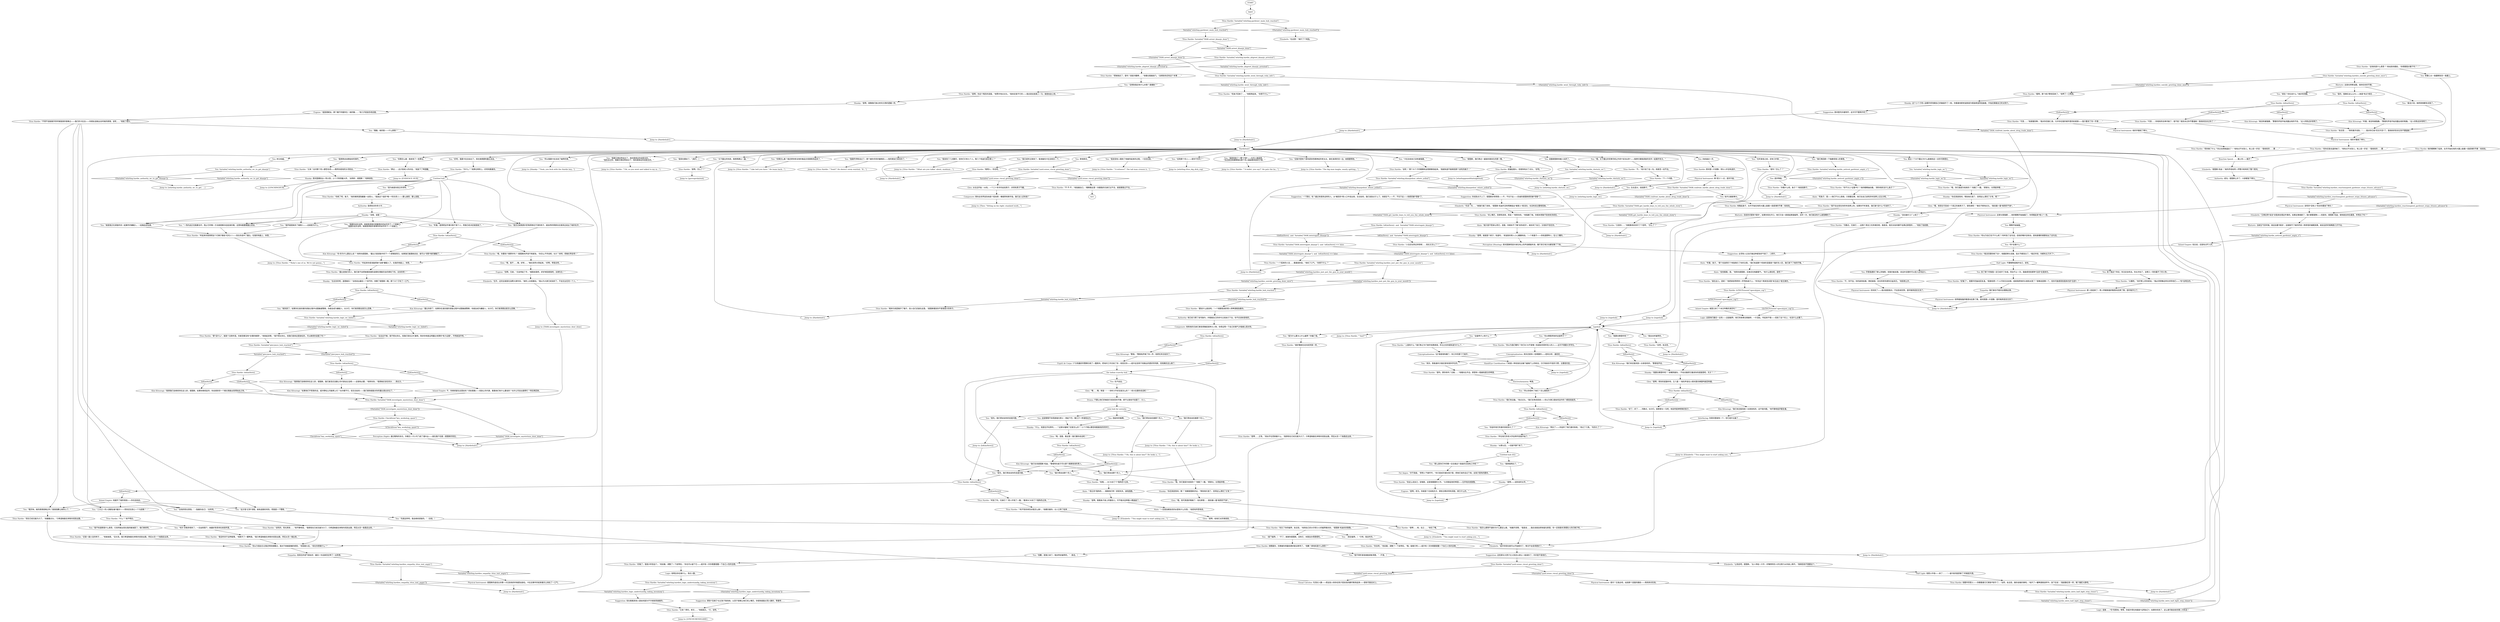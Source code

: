 # WHIRLING F1 / HARDIE
# Titus Hardie, leader of the militant union wing Hardie Boys. Mass dialogue + Gardener and Boys:
#
#1) Admit they lynched the man because of a rape.
#2) WHITE: Rhetoric to get them to tell you Klaasje was victim (Evrart makes easier -- leads to Klaasje, Klaasje betrays)
#3) React to Klaasje's betrayal
#4) WHITE: Suggestion to get them to counterbetray and reveal Assassination
#5) something to get them to reveal Instigator (Ruby)
# ==================================================
digraph G {
	  0 [label="START"];
	  1 [label="input"];
	  2 [label="Suggestion: 那些*兄弟们*太过急于取悦他，以至于很难让他们闭上嘴巴。你很快就能点清人数的，等着吧……"];
	  3 [label="You: “我跟你说实话吧，她就是调查杀害雇佣兵的凶手的下一个突破口。”\n“我跟你说实话吧，她就是调查杀害莱利的凶手的下一个突破口。”"];
	  4 [label="Composure: 他和他的兄弟们表现得像是某种大人物，你得证明一下自己的勇气才能被认真对待。"];
	  5 [label="You: “我见过她吸鸦片酊吸得神志不清的样子，超自然的预感也在我耳边说出了她的名字。”"];
	  6 [label="You: “我怀疑是她杀了被害人——这就是为什么。”"];
	  7 [label="You: *你*在做什么？"];
	  8 [label="You: “我们得谈谈那个吊人。”"];
	  9 [label="Titus Hardie: “我怎么都想不通你为什么要这么做。”他展开双臂。“我是说……我应该就会把他留在那里。你一定很喜欢清理别人的烂摊子吧。”"];
	  10 [label="Glen: “是啊，给他们点厉害尝尝。”"];
	  11 [label="Jump to: [Hardiehub1]"];
	  12 [label="You: “是的，我确实这么认为——她是*有点*疯狂……”"];
	  13 [label="Titus Hardie: “执法官……”他咬着牙说到。“……我对你已经*忍无可忍*了。我他妈的告诉过你不要逼她！”"];
	  14 [label="Physical Instrument: 该死的*没有人*告诉你要放下拳头！"];
	  15 [label="Titus Hardie: “你以为我们瞎吗？你们RCM不是唯一知道如何窃听别人的人——这可不需要大学学位。”"];
	  16 [label="Conceptualization: 其实还是有一些需要的——密码分析、通信官……"];
	  17 [label="Titus Hardie: “别这么说自己，安格斯。这是很重要的工作。”头领拿起他的啤酒——无声地向他致敬。"];
	  18 [label="Titus Hardie: “别以为我会忘记我还特别提醒过，我对于她被逮捕的感受。”他摇着头说。“现在你想做什么？”"];
	  19 [label="Titus Hardie: 他眼中的怒火——你眼看着它们燃烧*殆尽*了。“当然，执法官，做你该做的事吧。”他开了一罐啤酒倒进杯中，放下后说：“我就像往常一样，喝个酩酊大醉吧。”"];
	  20 [label="Half Light: 他怒火中烧——来了……！一副*妈的我受够了*的极度冷漠。"];
	  21 [label="Jump to: [Hardiehub1]"];
	  22 [label="mini hub for serenity"];
	  23 [label="Titus Hardie: “罪证……这才是成人的对话。”他放下了啤酒罐。"];
	  24 [label="Inland Empire: 不，你继续留在这里如何？四处看看——找到公司代表，看看他们有什么要说的？也许公司会出面帮忙？然后再回来。"];
	  25 [label="Shanky: “没错，滚蛋！”"];
	  26 [label="Authority: 他已经习惯了发号施令，并看着自己的命令立刻执行下去。你不应该纵容他的。"];
	  27 [label="Titus Hardie: “这远远不够。我不想太失礼，但我们现在正忙着呢。除非你有能证明露比有罪的*有力证据*，不然就滚开吧。”"];
	  28 [label="Titus Hardie: IsKimHere()"];
	  29 [label="IsKimHere()", shape=diamond];
	  30 [label="!(IsKimHere())", shape=diamond];
	  31 [label="Elizabeth: “先说一句……”她强行插了进来。“提图斯·哈迪并没有明确指出*被害人*是淫妇，也没有说过要相信她。”"];
	  32 [label="Alain: “她只是不愿承认而已，混蛋，你根本不了解*创伤经历*。她封闭了自己，又他妈不信任你。”"];
	  33 [label="You: “在听录音之前，还有几件事……”"];
	  34 [label="Titus Hardie: “上面有什么？我们称之为门炮手经典串烧。听过之后你就知道为什么了。”"];
	  35 [label="Elizabeth: “住手，这完全就是在浪费大家时间。”她听上去很激动。“我以为大家已经说好了，不会交出任何一个人。”"];
	  36 [label="Titus Hardie: Variable[\"whirling.hardie_logic_wc_failed\"]"];
	  37 [label="Variable[\"whirling.hardie_logic_wc_failed\"]", shape=diamond];
	  38 [label="!(Variable[\"whirling.hardie_logic_wc_failed\"])", shape=diamond];
	  39 [label="You: 把重心从一条腿移到另一条腿上。"];
	  40 [label="You: 眼睛开始抽搐。"];
	  41 [label="Titus Hardie: IsKimHere()  and  Variable[\"TASK.interrogate_klaasje\"]"];
	  42 [label="IsKimHere()  and  Variable[\"TASK.interrogate_klaasje\"]", shape=diamond];
	  43 [label="!(IsKimHere()  and  Variable[\"TASK.interrogate_klaasje\"])", shape=diamond];
	  44 [label="Jump to: [Hardiehub1]"];
	  45 [label="You: “我已经听过录音了，我准备找卡拉洁核实一下。”"];
	  46 [label="You: “你监听他们的通讯系统多久了？”"];
	  47 [label="You: “慢着，她的脸——什么表情？”"];
	  48 [label="You: “这才是*正常*流程，她有逃跑的风险，而我是一个警察。”"];
	  49 [label="Titus Hardie: Variable[\"whirling.hardies_empathy_titus_isnt_angry\"]"];
	  50 [label="Variable[\"whirling.hardies_empathy_titus_isnt_angry\"]", shape=diamond];
	  51 [label="!(Variable[\"whirling.hardies_empathy_titus_isnt_angry\"])", shape=diamond];
	  52 [label="Jump to: [Hardiehub1]"];
	  53 [label="You: “你猜怎么着：我发现了一些罪证。”"];
	  54 [label="Jump to: [whirling.titus_big_dick_cop]"];
	  55 [label="Jump to: [Titus Hardie: \"\"Oh, so you went and talked to my m...\"]"];
	  56 [label="You: 树立权威。"];
	  57 [label="You: Variable[\"whirling.hardie_authority_wc_to_get_klaasje\"]"];
	  58 [label="Variable[\"whirling.hardie_authority_wc_to_get_klaasje\"]", shape=diamond];
	  59 [label="!(Variable[\"whirling.hardie_authority_wc_to_get_klaasje\"])", shape=diamond];
	  60 [label="Titus Hardie: “不-不-不，”他指着自己，“眼睛看这里！你跟我的兄弟们过不去，就是跟我过不去。”"];
	  61 [label="Jump to: [Theo: \"Sitting on his right: standard work...\"]"];
	  62 [label="You: “首先，我们得谈谈你的态度问题。”"];
	  63 [label="Glen: “嘿，混蛋，看这里！我们跟你说话呢！”"];
	  64 [label="Titus Hardie: “为什么？”他靠在椅背上，好奇地看着你。"];
	  65 [label="Glen: “嘿，我不……哦，好吧……”格伦突然大笑起来。“好啊，带我去吧。”"];
	  66 [label="You: “一场内战正在酝酿当中，阻止它的唯一方法就是解决这起谋杀案。这意味着要跟露比谈谈。”"];
	  67 [label="Shanky: “是啊，她就是个疯子，知道吗，”老鼠脸的男人小心翼翼地说。“一个疯婆子——你知道那种人，乱七八糟的。”"];
	  68 [label="Rhetoric: 当她生气的时候，她会加重*尾音*。这就赋予了她的声音一种奇怪的催眠效果。她说话的时候嘴唇几乎不动。"];
	  69 [label="Titus Hardie: “好了，好了……冷静点，伙计们。放那家伙一马吧，他显然是神特殊的孩子。”"];
	  70 [label="Untitled hub"];
	  71 [label="Suggestion: 这些家伙大男子主义到足以承认一级谋杀了，问问是不是他们。"];
	  72 [label="Physical Instrument: 他带着勉强的敬意向后靠了靠。房间周围一片寂静，是时候用语言交流了。"];
	  73 [label="Logic: 或者……*先*别惹他。等等，你或许得在他面前*证明自己*。如果你失败了，这么做可能会给你第二次机会！"];
	  74 [label="Suggestion: 房间里充斥着笑声，这次可不要再作死了。"];
	  75 [label="Jump to: [tapehub]"];
	  76 [label="Titus Hardie: “该死的，阳光男孩……”他平静地说。“我想现在已经无能为力了。只希望她能在体制内找到出路，然后从另一条路走出来。”"];
	  77 [label="Titus Hardie: 他瞪着你，仿佛被你用最经典的脏话辱骂了。“抱歉？那他妈是什么意思？”"];
	  78 [label="Jump to: [gaveuprubyhub]"];
	  79 [label="You: “因为她是你真正的领导。”"];
	  80 [label="Perception (Sight): 通过眼角的余光，你看见一只小鸟飞进了灌木丛——就在窗户后面；提图斯的背后。"];
	  81 [label="Titus Hardie: IsKimHere()"];
	  82 [label="IsKimHere()", shape=diamond];
	  83 [label="!(IsKimHere())", shape=diamond];
	  84 [label="Kim Kitsuragi: “我想我们会继续待在这儿的，提图斯。如果你继续追寻，你会很惊讶一个推论竟能出现得如此之快。”"];
	  85 [label="Titus Hardie: IsTHCPresent(\"apocalypse_cop\")"];
	  86 [label="IsTHCPresent(\"apocalypse_cop\")", shape=diamond];
	  87 [label="!(IsTHCPresent(\"apocalypse_cop\"))", shape=diamond];
	  88 [label="Physical Instrument: 再*深入*一点，逐步升级。"];
	  89 [label="Titus Hardie: 他的眼睛眯了起来，右手开始在他的大腿上敲着一段紧凑的节奏：哒哒哒。"];
	  90 [label="Shanky: “你还真是悠闲，等到他烂透了，变得这么漂亮了才来，嗯？”"];
	  91 [label="Titus Hardie: Variable[\"TASK.interrogate_klaasje\"]  and  IsKimHere() == false"];
	  92 [label="Variable[\"TASK.interrogate_klaasje\"]  and  IsKimHere() == false", shape=diamond];
	  93 [label="!(Variable[\"TASK.interrogate_klaasje\"]  and  IsKimHere() == false)", shape=diamond];
	  94 [label="Jump to: [Hardiehub1]"];
	  95 [label="You: 到了我这个年纪，你注定会死去。你太冲动了，会卷入一场你赢不了的斗争。"];
	  96 [label="Physical Instrument: 那一刻结束了，男人带着勉强的敬意向后靠了靠。是时候开口了。"];
	  97 [label="Half Light: 不要解释或维护自己，进攻。"];
	  98 [label="Titus Hardie: IsKimHere()"];
	  99 [label="IsKimHere()", shape=diamond];
	  100 [label="!(IsKimHere())", shape=diamond];
	  101 [label="Logic: 这是他们最后一出戏——这盘磁带。他们的故事支离破碎，一片混乱。听起来不错——但到了这个份上，也没什么必要了。"];
	  102 [label="Kim Kitsuragi: “明白了——你监听了他们通讯系统。”他记了几笔。“有多久了？”"];
	  103 [label="Untitled hub (02)"];
	  104 [label="Jump to: [LYNCHUBENDGAME]"];
	  105 [label="Eugene: “或是德妮丝，那个餐厅的服务生！她的胸……”他几乎是哀伤地说着。"];
	  106 [label="You: （留下磁带。）“不了，谢谢你提图斯。没有它，本案会办得更顺利。”"];
	  107 [label="You: “所以我跟卡拉洁说了磁带的事。”"];
	  108 [label="Titus Hardie: 他皱起眉头，但很快地点了点头。“好吧。”"];
	  109 [label="Titus Hardie: CheckItem(\"key_workshop_spare\")"];
	  110 [label="CheckItem(\"key_workshop_spare\")", shape=diamond];
	  111 [label="!(CheckItem(\"key_workshop_spare\"))", shape=diamond];
	  112 [label="You: “听着，我得把这件事归咎于某个人，而我已经决定就是她了。”"];
	  113 [label="Titus Hardie: “你看什么呢，条子？”他扭扭脖子。"];
	  114 [label="Jump to: [Hardiehub1]"];
	  115 [label="Titus Hardie: IsKimHere()"];
	  116 [label="IsKimHere()", shape=diamond];
	  117 [label="!(IsKimHere())", shape=diamond];
	  118 [label="Titus Hardie: Variable[\"whirling.hardie_went_through_ruby_info\"]"];
	  119 [label="Variable[\"whirling.hardie_went_through_ruby_info\"]", shape=diamond];
	  120 [label="!(Variable[\"whirling.hardie_went_through_ruby_info\"])", shape=diamond];
	  121 [label="Jump to: [Hardiehub1]"];
	  122 [label="Visual Calculus: 先清点人数——把这些人和你在院子里发现的脚印联系起来——很有可能会对上。"];
	  123 [label="Titus Hardie: “但你还是去逼供她了。”他有点不对劲儿，他上前一步说：“我他妈的……要……”"];
	  124 [label="Elizabeth: “提图斯·哈迪！”她的声音如同一声警示枪响彻了整个房间。"];
	  125 [label="Titus Hardie: Variable[\"whirling.hardies_reactionspeed_gardener_stops_tituses_advance\"]"];
	  126 [label="Variable[\"whirling.hardies_reactionspeed_gardener_stops_tituses_advance\"]", shape=diamond];
	  127 [label="!(Variable[\"whirling.hardies_reactionspeed_gardener_stops_tituses_advance\"])", shape=diamond];
	  128 [label="You: “哦天呐，她的表情很难过吗？我很抱歉让她伤心了。”"];
	  129 [label="You: （拿走磁带。）“行吧，我会听的。”"];
	  130 [label="You: “抱歉，是我口误了。我会带走磁带的。”（拿走。）"];
	  131 [label="You: “我想再谈谈那起绞死事件。”"];
	  132 [label="You: “我跟艾弗拉特谈过了，他向我保证你会配合的。”\n“我告诉过你，我跟艾弗拉特谈过了，他向我保证你会配合的。”"];
	  133 [label="Titus Hardie: Variable[\"whirling.hardies_logic_understandig_taking_inventory\"]"];
	  134 [label="Variable[\"whirling.hardies_logic_understandig_taking_inventory\"]", shape=diamond];
	  135 [label="!(Variable[\"whirling.hardies_logic_understandig_taking_inventory\"])", shape=diamond];
	  136 [label="Jump to: [whathappenedthatnighthub]"];
	  137 [label="Empathy: 我们谁也不能完全摆脱此事。"];
	  138 [label="You: 抱起你的胳膊。"];
	  139 [label="Titus Hardie: Variable[\"whirling.gardener_main_hub_reached\"]"];
	  140 [label="Variable[\"whirling.gardener_main_hub_reached\"]", shape=diamond];
	  141 [label="!(Variable[\"whirling.gardener_main_hub_reached\"])", shape=diamond];
	  142 [label="Shanky: “你还真是悠闲，嗯？”他朝提图斯求证。“等到他烂透了，变得这么漂亮了才来？”"];
	  143 [label="Elizabeth: “或许你现在就可以开始提问了，情况不会变得更好了。”"];
	  144 [label="Titus Hardie: “大概吧，”他手臂上的伤疤说。“我必须得像这样去领导他们——*你*会明白的。”"];
	  145 [label="Titus Hardie: *好极了*，他眼中的抽动回复道。*我曾经把一个人打到无法动弹，或者我把他的头按到水里了？很难说是哪一个，但你可能感受到我体内的*丑恶*。*"];
	  146 [label="Titus Hardie: “什么？”他不明白。"];
	  147 [label="Titus Hardie: “现在已经无能为力了。”他缓缓点头。“只希望她能在体制内找到出路。”"];
	  148 [label="You: “去他的阳光男孩。”（指着你自己）“去死吧。”"];
	  149 [label="You: “我不用听录音就能调查清楚。”（不拿。）"];
	  150 [label="Titus Hardie: “你疯了吧，条子。”他的微笑里隐藏着一丝怒火。“我是这个组织*唯一*的负责人——要么接受，要么滚蛋。”"];
	  151 [label="Titus Hardie: “不。”他只说了这一句。他甚至一动不动。"];
	  152 [label="Titus Hardie: “下一个问题。”"];
	  153 [label="You: “我现在要走了。”[离开。]"];
	  154 [label="You: “好吧，我跟卡拉洁谈过了。现在我需要和露比谈谈。”"];
	  155 [label="Titus Hardie: “听起来你是准备把她*当做*嫌疑人了。在我的地盘上，休想。”"];
	  156 [label="Rhetoric: 目前的问题有*很多*。如果你现在开口，他们只会一直提起那盘磁带。去听一次，他们就没有什么能隐瞒的了。"];
	  157 [label="Titus Hardie: “死条子回来了……”他假笑起来。“你想干什么？”"];
	  158 [label="Esprit de Corps: 57分局最好的警察扫视了一圈房间，把询问工作交给了你：他信任你——或许这违背于他做出的更好的判断，但他确实这么做了。"];
	  159 [label="Titus Hardie: “你去吧，”他说着，调整了一下皮带扣。“哦，留着它吧——或许有一天你需要提醒一下自己人性的丑陋。”"];
	  160 [label="Titus Hardie: “好极了，很高兴听到这个，”他说着，调整了一下皮带扣。“你也可以留下它——或许有一天你需要提醒一下自己人性的丑陋。”"];
	  161 [label="Hardiehub1"];
	  162 [label="You: 这段喋喋不休简直毫无意义：扬起下巴，像王子一样凝视远方。"];
	  163 [label="You: “这盘带子上有什么？”"];
	  164 [label="You: “我要去哪里听呢？”"];
	  165 [label="Suggestion: 你说到点子上了。提图斯非常愤怒——不，不仅于此——忠诚的提图斯感觉被*背叛*了。"];
	  166 [label="Jump to: [tapehub]"];
	  167 [label="Jump to: [Titus Hardie: \"\"Ruby's one of us. We're not gonna...\"]"];
	  168 [label="Jump to: [tapehub]"];
	  169 [label="Titus Hardie: “是啊……咳，总之……”他住了嘴。"];
	  170 [label="Titus Hardie: “又是你……”他粗鲁地向你打了个招呼。“怎么了？”"];
	  171 [label="Titus Hardie: “是啊，你这个残忍的混蛋。”他赞许地点点头。“我肯定是不行的——我总是会放美人一马，就是如此心软。”"];
	  172 [label="Titus Hardie: “而你做了什么？你过去把她逼走了！”他有点不对劲儿，他上前一步说：“我他妈的……要……”"];
	  173 [label="You: “哈尔·米格多顿来了。一旦血雨落下，她最好乖乖待在收容所里。”"];
	  174 [label="Jump to: [Hardiehub1]"];
	  175 [label="Composure: 想向全世界宣告他是个肌肉男：嚼烟草和掰手指。我们这儿还有谁？"];
	  176 [label="Kim Kitsuragi: “我想我们会继续待在这儿的，提图斯。我们甚至还没跟公司代表谈过话呢——这很有必要，”他转向你。“我想她应该在码头……西北方。”"];
	  177 [label="Titus Hardie: IsKimHere()"];
	  178 [label="IsKimHere()", shape=diamond];
	  179 [label="!(IsKimHere())", shape=diamond];
	  180 [label="Jump to: [TASK.investigate_mysterious_door_done]"];
	  181 [label="Titus Hardie: “就在这儿，混球！”他把录音带砰的一声甩到桌子上。“听完这个再来告诉我*末日战士*是无辜的。”"];
	  182 [label="Titus Hardie: IsKimHere()"];
	  183 [label="IsKimHere()", shape=diamond];
	  184 [label="!(IsKimHere())", shape=diamond];
	  185 [label="Titus Hardie: IsKimHere()"];
	  186 [label="IsKimHere()", shape=diamond];
	  187 [label="!(IsKimHere())", shape=diamond];
	  188 [label="Eugene: “别啊，兄弟，”尤金举起了手，“栽赃给我吧，好好地陷害我吧，法律先生！”"];
	  189 [label="You: “关于露比的失踪，我想再确认一遍。”"];
	  190 [label="Elizabeth: “在这里！”她打了个响指。"];
	  191 [label="Titus Hardie: “看啊，那个疯子警官回来了。”他呷了一口啤酒。"];
	  192 [label="Jump to: [Hardiehub1]"];
	  193 [label="You: 尽管我遭受了那么多侮辱，但我仍能走路、说话并且随时可以投入这场战斗。"];
	  194 [label="Conceptualization: *这*倒是很有趣了。你口中的那个门炮手。"];
	  195 [label="You: “我想我明白了。”"];
	  196 [label="Jump to: [Titus Hardie: \"\"A bullet, you say?\" He pats the ba...\"]"];
	  197 [label="You: “你猜怎么着？我还把你和当地的毒品交易案联系起来了。”"];
	  198 [label="You: “我跟乔伊斯谈过了。那个被你吊死的雇佣兵——他的朋友们来找你了。”"];
	  199 [label="Jump to: [Titus Hardie: \"\"Yeah?\" He doesn't seem worried. \"B...\"]"];
	  200 [label="Titus Hardie: Variable[\"pier.joyce_hub_reached\"]"];
	  201 [label="Variable[\"pier.joyce_hub_reached\"]", shape=diamond];
	  202 [label="!(Variable[\"pier.joyce_hub_reached\"])", shape=diamond];
	  203 [label="Inland Empire: 城里又来了个末日传教的演员吗？"];
	  204 [label="Titus Hardie: “看来马戏团离开了镇子，但小丑们还留在这里。”提图斯看到你不是很高兴的样子。"];
	  205 [label="Titus Hardie: IsKimHere()"];
	  206 [label="IsKimHere()", shape=diamond];
	  207 [label="!(IsKimHere())", shape=diamond];
	  208 [label="You: “卡拉洁说自己没有被强暴。”"];
	  209 [label="Glen: “是啊，用你的屁股听吧，王八蛋！”他的声音在小房间里仿佛雷鸣般回响着。"];
	  210 [label="Titus Hardie: *我没空跟你耗下去*，他握紧拳头说着，指关节都变白了。*我还年轻，你都有五万岁了*。"];
	  211 [label="Titus Hardie: “哦，你们是因为他来的？”他看了一圈。“那家伙，长得挺帅哦……”"];
	  212 [label="Glen: “哦，他现在可变成一个真正的美男子了，很性感呢！”格伦不断地点头。“散发着一股*美男的气味*。”"];
	  213 [label="Jump to: [Elizabeth: \"\"You might want to start asking you...\"]"];
	  214 [label="Jump to: [Hardiehub1]"];
	  215 [label="You: 到了那个时候我一定已经开了杀戒，而且不止一次。我能感觉到那种*丑恶*在我体内。"];
	  216 [label="Authority: 成功。提图斯让步了，大家都放下拳头。"];
	  217 [label="Electrochemistry: 啤酒。"];
	  218 [label="You: “我不知道那是什么意思，它突然就出现在我的脑海里了。我们继续吧。”"];
	  219 [label="Titus Hardie: “别忘了你的磁带，执法官。”他用自己的大手把小小的磁带推向你。“提图斯·哈迪向你致敬。”"];
	  220 [label="Jump to: [Titus Hardie: \"\"Oh, this is about him?\" He looks a...\"]"];
	  221 [label="Jump to: [Titus Hardie: \"\"Oh, this is about him?\" He looks a...\"]"];
	  222 [label="Jump to: [EVIDENCE HUB]"];
	  223 [label="You: “我发现了八对脚印，但你们只有七个人。第八个哈迪兄弟在哪儿？”"];
	  224 [label="Reaction Speed: ……撞上你——躲开！"];
	  225 [label="Titus Hardie: “*轮不到你来告诉我怎么做*。”他模仿着你，众人又笑了起来……"];
	  226 [label="You: 先不说话。"];
	  227 [label="Titus Hardie: IsKimHere()"];
	  228 [label="IsKimHere()", shape=diamond];
	  229 [label="!(IsKimHere())", shape=diamond];
	  230 [label="Jump to: [Hardiehub1]"];
	  231 [label="Inland Empire: 坦白说，还是有点吓人的。"];
	  232 [label="Kim Kitsuragi: “我们肯定能找到一台录音机的，这不是问题。”他平静地低声重复着。"];
	  233 [label="Kim Kitsuragi: “你-你为什么要这么说？”他转向提图斯。“露比只是调查中的下一个逻辑链而已。如果我们能跟她谈谈，就可以*消除*她的嫌疑了。”"];
	  234 [label="Titus Hardie: “是啊，怎么了？”"];
	  235 [label="Titus Hardie: Variable[\"TASK.arrest_klaasje_done\"]"];
	  236 [label="Variable[\"TASK.arrest_klaasje_done\"]", shape=diamond];
	  237 [label="!(Variable[\"TASK.arrest_klaasje_done\"])", shape=diamond];
	  238 [label="Jump to: [Hardiehub1]"];
	  239 [label="Shanky: 这个小个子男人装模作样地朝自己的脑袋开了一枪。你看着他那老鼠脸因为假装绝望而扭曲着，手指还摸着自己的太阳穴。"];
	  240 [label="You: “所以你窃听了他们？怎么做到的？”"];
	  241 [label="You: “那么是你们中的哪一位在做这个高级的无线电工作呢？”"];
	  242 [label="Eugene: “是啊，老兄。你就是个无线电天才。那些注释非常有深度，索引什么的。”"];
	  243 [label="Jump to: [whirling.hardie_authority_wc_to_get_ ...]"];
	  244 [label="Kim Kitsuragi: “我们在找提图斯·哈迪。”警督转向桌子尽头那个肩膀宽阔的男人。"];
	  245 [label="Kim Kitsuragi: “警探。”警督高声喊了你一声，他把任务交给你了。"];
	  246 [label="Titus Hardie: 房间里一片寂静，领头人并没有退步。"];
	  247 [label="You: “她失踪了。如果你在谋杀案的调查过程中试图躲避警察，你就会成为嫌疑人。伙计们，你们很清楚这是怎么回事。”"];
	  248 [label="Titus Hardie: “该死！”那个大个子的眼睛和血管都暴涨起来。“我就知道不能相信那个该死的婊子！”"];
	  249 [label="Titus Hardie: “闭上嘴巴，别掺和进来，莉兹！”他转向你。“他强暴了她。你根本想象不到他有多疯狂。”"];
	  250 [label="Kim Kitsuragi: “听着，她没有被强暴。”警督的声音开始流露出他的焦躁。“证人的陈述非常明了。”"];
	  251 [label="tapehub"];
	  252 [label="Shanky: “我要去哪里听呢？”他嘲笑着你。“不如试着把它塞进你的屁股里呢，天才？！”"];
	  253 [label="You: 左右歪头，扭扭脖子。"];
	  254 [label="Titus Hardie: *你以为自己在干什么呢？*你听到了这句话，但他的嘴并没有动，是他紧绷的肩膀说出了这句话。"];
	  255 [label="Glen: “哦，他可真是好看极了，挂在那里……散发着一股*美男的气味*。”"];
	  256 [label="Alain: “一定是加姆洛克的水里有什么东西，”他若有所思地说。"];
	  257 [label="Titus Hardie: Variable[\"yard.sense_viscal_greeting_done\"]"];
	  258 [label="Variable[\"yard.sense_viscal_greeting_done\"]", shape=diamond];
	  259 [label="!(Variable[\"yard.sense_viscal_greeting_done\"])", shape=diamond];
	  260 [label="You: “我为什么要关心什么磁带？你骗了我。”"];
	  261 [label="Empathy: 他现在的语气很友好，最后一句话甚至还带了一丝笑意。"];
	  262 [label="Shanky: 房间里爆发出一阵大笑，小个子笑得最大声。“说得好，提图斯！”他奉承到。"];
	  263 [label="Authority: 我得告诉你多少次……"];
	  264 [label="Suggestion: 必须有人过去打破这种紧张的气氛了，二把手。"];
	  265 [label="Shanky: “什么，他是在开玩笑吗……？这家伙嗑嗨了还是怎么的？”小个子难以置信地看着他的同伴们。"];
	  266 [label="Glen: “嘿……嘿，笨蛋！！！你听力不好还是怎么的？！老大在跟你说话呢！”"];
	  267 [label="Titus Hardie: “那*没什么*，就是个法律术语。你甚至都没有*合理的推理*。”他抱起双臂。“我不想太失礼，但我们是来这里放松的。可以麻烦你滚蛋了吗？”"];
	  268 [label="You: “她是我正在调查的另一起案件的嫌疑人，一起毒品走私案。”"];
	  269 [label="Jump to: [tapehub]"];
	  270 [label="Jump to: [Elizabeth: \"\"You might want to start asking you...\"]"];
	  271 [label="Titus Hardie: Variable[\"whirling.hardies_just_put_the_gun_in_your_mouth\"]"];
	  272 [label="Variable[\"whirling.hardies_just_put_the_gun_in_your_mouth\"]", shape=diamond];
	  273 [label="!(Variable[\"whirling.hardies_just_put_the_gun_in_your_mouth\"])", shape=diamond];
	  274 [label="Kim Kitsuragi: “她没有被强暴。”警督的声音开始流露出他的不安。“证人的陈述非常明了。”"];
	  275 [label="Physical Instrument: 他的手握成了拳头。"];
	  276 [label="Titus Hardie: “可恶……你他妈的去审问她了，是不是？我告诉过你不要逼她！我他妈告诉过你了！”"];
	  277 [label="Titus Hardie: “可恶……”他紧握双拳。“我对你百般仁慈，允许你在我的城市里四处窥探——我只要求了你一件事……”"];
	  278 [label="Physical Instrument: 他的手握成了拳头。"];
	  279 [label="Titus Hardie: IsKimHere()"];
	  280 [label="IsKimHere()", shape=diamond];
	  281 [label="!(IsKimHere())", shape=diamond];
	  282 [label="Shanky: “是啊，就像我们放过老克兰西的遗孀一样。”"];
	  283 [label="Titus Hardie: “我没时间干这种破事。”他新开了一罐啤酒。“我只希望她能在体制内找到出路，然后从另一端出来。”"];
	  284 [label="Elizabeth: “让他走吧，提图斯。”女人举起一只手，好像想将巨人的注意力从你身上移开。“我相信他不需要这个。”"];
	  285 [label="You: “首先，我们得谈谈你的态度问题。”"];
	  286 [label="Jump to: [whirling.hardie_rhetoric_wc]"];
	  287 [label="Suggestion: 现在看看其他人是如何因为不守规矩而搞砸的。"];
	  288 [label="Interfacing: 你房间里就有一个，但它或许太破了……"];
	  289 [label="Titus Hardie: Variable[\"whirling.hardie_hub_reached\"]"];
	  290 [label="Variable[\"whirling.hardie_hub_reached\"]", shape=diamond];
	  291 [label="!(Variable[\"whirling.hardie_hub_reached\"])", shape=diamond];
	  292 [label="You: 审视房间。"];
	  293 [label="You: 向前逼近一步。"];
	  294 [label="Titus Hardie: IsKimHere()"];
	  295 [label="IsKimHere()", shape=diamond];
	  296 [label="!(IsKimHere())", shape=diamond];
	  297 [label="Physical Instrument: 这家伙很强硬……他的眼睛开始抽搐了。你得看起来*唬人*一些。"];
	  298 [label="You: “我会去听磁带的。”"];
	  299 [label="Titus Hardie: “要说什么就说吧。”一个肩膀宽阔的男人用啤酒瓶指着你。"];
	  300 [label="Titus Hardie: “冷静点，兄弟们……这两个清洁工任务艰巨呢。我是说，我无论如何都不会靠近那里的……”他拍了拍前额。"];
	  301 [label="Physical Instrument: 提问？见鬼去吧。站到那个混蛋的跟前——用肉体对抗他。"];
	  302 [label="Titus Hardie: “是吗，那你有吗？白痴……”他看向左手边，那里有一瓶被他遗忘的啤酒。"];
	  303 [label="Titus Hardie: “我们有设备。”他点点头。“我们在物流系统——你以为港口是如何运作的？都是高级货。”"];
	  304 [label="Fat Angus: “并不高级，”胖男人气喘吁吁。“你只是成天缩在笼子里，把他们说的话记下来。这笼子里热的要命。”"];
	  305 [label="Physical Instrument: 提图斯的姿态比你第一次见到他的时候更加放松。卡拉洁事件的结束着实让他松了一口气。"];
	  306 [label="You: “我们得谈谈后面那个吊人。”"];
	  307 [label="Jump to: [LYNCHINGHUB]"];
	  308 [label="You: “我发现有人看到了他被吊起来的过程，一位目击者。”"];
	  309 [label="Jump to: [Titus Hardie: \"\"A witness?\" The tall man crosses h...\"]"];
	  310 [label="Titus Hardie: IsKimHere()"];
	  311 [label="IsKimHere()", shape=diamond];
	  312 [label="!(IsKimHere())", shape=diamond];
	  313 [label="You: “我们得谈谈那个吊人。”"];
	  314 [label="Titus Hardie: “把她拖走了，是吗？真是冷酷啊……”他看在看着前门。“没想到你还有这个本事……”"];
	  315 [label="You: “你从哪里弄到的这盘带子？”"];
	  316 [label="Shanky: “是啊，看看条子身上的狠劲儿。可不能对这种狠人瞎逼逼了。”"];
	  317 [label="Jump to: [Hardiehub1]"];
	  318 [label="Titus Hardie: 他隆起身子，右手开始在他的大腿上敲着一段紧凑的节奏：哒哒哒。"];
	  319 [label="Physical Instrument: 你失败了——弱点就是弱点，不会变成优势。是时候用语言交流了。"];
	  320 [label="Jump to: [tapehub]"];
	  321 [label="Shanky: “从那以后，一切就平静下来了。”"];
	  322 [label="You: “三分之一的人类都会被*屠杀*——而你还在担心一个马屁精？！”"];
	  323 [label="Jump to: [Titus Hardie: \"\"Like hell you have.\" He leans back...\"]"];
	  324 [label="Glen: 从右边开始：44码。一个三十多岁的金发男子，非常有男子气概。"];
	  325 [label="Jump to: [Hardiehub1]"];
	  326 [label="Kim Kitsuragi: “露比失踪了。如果你在谋杀案的调查过程中试图躲避警察，你就会成为嫌疑人。伙计们，你们很清楚这是怎么回事。”"];
	  327 [label="Alain: “给他看看，提。”他转向提图斯，后者还在喘着粗气。“有什么害处呢，是吧？”"];
	  328 [label="Titus Hardie: “不，你不会。你的身体枯竭、神经衰弱、旧日的悲伤使你日益消沉。”他拒绝让步。"];
	  329 [label="Shanky: “该去破烂工厂上班了！！”"];
	  330 [label="Alain: “*真正的*狠角色……看看他们吧！冒冒失失，身陷囹圄。”"];
	  331 [label="Titus Hardie: “一个孤单的小丑……看着就悲哀。”他叹了口气。“你想干什么？”"];
	  332 [label="You: “疯狂？你在说什么？她非常清醒。”"];
	  333 [label="Alain: “死条子，提——他们不关心真相，只想要定罪。他们在自己该死的布告牌上记比分呢。”"];
	  334 [label="Titus Hardie: “早在他们的老大学会挥杆前就开始了。”"];
	  335 [label="Shanky: “是啊——话别说的太早。”"];
	  336 [label="Titus Hardie: “不得不说她离开的时候我真的很难过——我们的卡拉洁——你朋友送她出去时她的表情。该死……”他摇了摇头。"];
	  337 [label="You: “我们得谈谈后面那个吊人。”"];
	  338 [label="Titus Hardie: “又来？去问那个死人要签名吧——既然你是他的头号粉丝。”"];
	  339 [label="You: “后院那个吊人——是你干的吗？”"];
	  340 [label="You: “我刚找到了一颗*子弹*——在吊人脑袋里。”\n“你还是没有解释我在那个吊人脑袋里找到的子弹。”"];
	  341 [label="Titus Hardie: Variable[\"yard.sense_viscal_greeting_done\"]"];
	  342 [label="Variable[\"yard.sense_viscal_greeting_done\"]", shape=diamond];
	  343 [label="!(Variable[\"yard.sense_viscal_greeting_done\"])", shape=diamond];
	  344 [label="Titus Hardie: Variable[\"TASK.investigate_mysterious_door_done\"]"];
	  345 [label="Variable[\"TASK.investigate_mysterious_door_done\"]", shape=diamond];
	  346 [label="!(Variable[\"TASK.investigate_mysterious_door_done\"])", shape=diamond];
	  347 [label="Hand/Eye Coordination: 门枪是一种安装在运输飞艇舱门上的枪支。它们有射杀平民的习惯，主要是农民。"];
	  348 [label="You: “旧鱼市里有个患有紧张性精神症的老太太，就在海湾的另一边。她需要帮助。”"];
	  349 [label="You: 提出一个关于露比为什么能做到这一点的可靠理论。"];
	  350 [label="You: Variable[\"whirling.hardie_logic_wc\"]"];
	  351 [label="Variable[\"whirling.hardie_logic_wc\"]", shape=diamond];
	  352 [label="!(Variable[\"whirling.hardie_logic_wc\"])", shape=diamond];
	  353 [label="Titus Hardie: “露比是我们的人，我们是不会把她推到国际道德伦理委员会的車轮下的。去你的吧！”"];
	  354 [label="Shanky: “也去你的吧，道德婊兵！”当他说出最后一个音节时，他瞥了提图斯一眼。那个大个子叹了一口气。"];
	  355 [label="Titus Hardie: “哦，你要找个替罪羊吗？”提图斯的声音不再紧张。“你怎么不早说呢，伙计？来吧，把格伦带走吧！”"];
	  356 [label="the indian scarcity hub"];
	  357 [label="Titus Hardie: “小丑还在附近转悠呢……现在又怎么了？”"];
	  358 [label="Jump to: [Elizabeth: \"\"You might want to start asking you...\"]"];
	  359 [label="You: “没想到我还有什么本事？逮捕她？”"];
	  360 [label="Titus Hardie: Variable[\"whirling.hardie_altgreet_klaasje_arrested\"]"];
	  361 [label="Variable[\"whirling.hardie_altgreet_klaasje_arrested\"]", shape=diamond];
	  362 [label="!(Variable[\"whirling.hardie_altgreet_klaasje_arrested\"])", shape=diamond];
	  363 [label="Titus Hardie: Variable[\"TASK.get_hardie_boys_to_tell_you_the_whole_story\"]"];
	  364 [label="Variable[\"TASK.get_hardie_boys_to_tell_you_the_whole_story\"]", shape=diamond];
	  365 [label="!(Variable[\"TASK.get_hardie_boys_to_tell_you_the_whole_story\"])", shape=diamond];
	  366 [label="Titus Hardie: Variable[\"whirling.hardie_intro_half_light_step_closer\"]"];
	  367 [label="Variable[\"whirling.hardie_intro_half_light_step_closer\"]", shape=diamond];
	  368 [label="!(Variable[\"whirling.hardie_intro_half_light_step_closer\"])", shape=diamond];
	  369 [label="You: “提图斯，我们再过一遍谋杀案发生的那一晚。”"];
	  370 [label="Titus Hardie: Variable[\"whirling.klaasjedoor_whore_yelled\"]"];
	  371 [label="Variable[\"whirling.klaasjedoor_whore_yelled\"]", shape=diamond];
	  372 [label="!(Variable[\"whirling.klaasjedoor_whore_yelled\"])", shape=diamond];
	  373 [label="Suggestion: 一个荡妇，哈？最近有很多这样的人。从*痛苦的*男人口中说出来。无论如何，我们说到点子上了。他很生气——不，不仅于此——他感觉被*背叛*了。"];
	  374 [label="Elizabeth: “艾弗拉特*亲自*派我来处理这件事的。如果这事搞砸了，我们都要遭殃——但是你，提图斯·哈迪，很快就会待在墓里。听明白了吗？”"];
	  375 [label="You: “其实，智能通讯方面还是有很多学位的。”"];
	  376 [label="Titus Hardie: “还是一副小丑的样子……”他耸耸肩。“没关系。我只希望她能在体制内找到出路，然后从另一个条路走出来。”"];
	  377 [label="Titus Hardie: “聪明人，你去吧。”"];
	  378 [label="Kim Kitsuragi: “如果他们不愿意的话，或许野松公司能帮上忙？也许都不行。但无论如何——我们很快就能对你的露比提出诉讼了。”"];
	  379 [label="Jump to: [Titus Hardie: \"The big man laughs, nearly spitting...\"]"];
	  380 [label="You: “喂，关于露比的货車司机之外的*复杂业务*——我想它跟我调查的另外一起案件有关。”"];
	  381 [label="You: “我们再回顾一下强暴受害人的事情。”"];
	  382 [label="Drama: 不要让他们的噪音打扰到您的平静，那不过是些平民罢了，大人。"];
	  383 [label="Alain: “听着，条子。”那个纹身男打个响指吸引了你的注意。“我们知道那个死掉的混蛋是个强奸杀人犯，我们录下了他的忏悔。”"];
	  384 [label="Kim Kitsuragi: “我们肯定能找到一台录音机的。”警督低声说。"];
	  385 [label="Titus Hardie: “是吗？怎么了？”"];
	  386 [label="Jump to: [Hardiehub1]"];
	  387 [label="Titus Hardie: “听起来你是想把这个烂摊子推给*任何人*——现在你选中了露比。在我的地盘上，休想。”"];
	  388 [label="Titus Hardie: “去吧，执法官。”"];
	  389 [label="You: “废话少说，她把真相都告诉我了。”"];
	  390 [label="Titus Hardie: “我不会出现在你的布告牌上的。如果你不听录音，我们就*没什么*可谈的了。”"];
	  391 [label="Jump to: [IsKimHere()]"];
	  392 [label="You: 说服提图斯他被人玩弄了。"];
	  393 [label="You: Variable[\"whirling.hardie_rhetoric_wc\"]"];
	  394 [label="Variable[\"whirling.hardie_rhetoric_wc\"]", shape=diamond];
	  395 [label="!(Variable[\"whirling.hardie_rhetoric_wc\"])", shape=diamond];
	  396 [label="Jump to: [Titus Hardie: \"\"What are you talkin' about, madman...\"]"];
	  397 [label="Titus Hardie: “听到了吗，兄弟们？”男人环视了一圈。“看来RCM派了个狠角色过来。”"];
	  398 [label="Titus Hardie: “这他妈是什么意思？”他站到你跟前。“你想跟我对着干吗？！”"];
	  399 [label="Jump to: [whirling.hardie_logic_wc]"];
	  400 [label="Titus Hardie: “哦，你们是因为他来的？”他看了一圈。“那家伙，长得挺帅哦……”"];
	  401 [label="Titus Hardie: “哇哦……RCM派了个*狠角色*过来。”"];
	  402 [label="Inland Empire: 他避开了她的视线——你也会如此。"];
	  403 [label="Titus Hardie: “是啊……正常。”他似乎在思索着什么。“我想现在已经无能为力了。只希望她能在体制内找到出路，然后从另一个条路走出来。”"];
	  404 [label="You: “先就这样吧，我会继续调查的。”（总结。）"];
	  405 [label="Jump to: [Titus Hardie: \"\"And?\"\"]"];
	  406 [label="Jump to: [Shanky: \"\"Yeah, you fuck with the Hardie boy...\"]"];
	  407 [label="Titus Hardie: “又来？拜托，老兄……”他摇摇头。“行，说吧。”"];
	  408 [label="Titus Hardie: Variable[\"whirling.hardie_noticed_gardener_angry_s\"]"];
	  409 [label="Variable[\"whirling.hardie_noticed_gardener_angry_s\"]", shape=diamond];
	  410 [label="!(Variable[\"whirling.hardie_noticed_gardener_angry_s\"])", shape=diamond];
	  411 [label="You: 逐步降级。"];
	  412 [label="Titus Hardie: Variable[\"TASK.confront_hardie_about_drug_trade_done\"]"];
	  413 [label="Variable[\"TASK.confront_hardie_about_drug_trade_done\"]", shape=diamond];
	  414 [label="!(Variable[\"TASK.confront_hardie_about_drug_trade_done\"])", shape=diamond];
	  415 [label="You: 张开又握紧拳头。"];
	  416 [label="Titus Hardie: Variable[\"whirling.hardies_suicide_greeting_done_once\"]"];
	  417 [label="Variable[\"whirling.hardies_suicide_greeting_done_once\"]", shape=diamond];
	  418 [label="!(Variable[\"whirling.hardies_suicide_greeting_done_once\"])", shape=diamond];
	  419 [label="Rhetoric: 这是在转移话题。保持住你的节奏。"];
	  420 [label="Perception (Hearing): 房间里静得连针掉在地上的声音都能听进，餐厅其它地方也都安静了下来。"];
	  421 [label="Titus Hardie: “你不关心*证据*吗？”他的眼睛抽动着。“那你他妈当什么条子？”"];
	  422 [label="Titus Hardie: “就好像她在走向绞刑架一样。”"];
	  423 [label="Jump to: [Hardiehub1]"];
	  424 [label="Logic: 他明白你在做什么，清点人数。"];
	  0 -> 1
	  1 -> 139
	  2 -> 407
	  3 -> 155
	  4 -> 177
	  5 -> 155
	  6 -> 387
	  7 -> 210
	  8 -> 401
	  9 -> 143
	  10 -> 169
	  11 -> 161
	  12 -> 227
	  13 -> 275
	  14 -> 374
	  15 -> 16
	  16 -> 240
	  16 -> 375
	  17 -> 242
	  18 -> 261
	  19 -> 21
	  20 -> 19
	  21 -> 161
	  22 -> 162
	  22 -> 138
	  22 -> 337
	  22 -> 306
	  22 -> 285
	  23 -> 222
	  24 -> 344
	  25 -> 66
	  25 -> 3
	  25 -> 5
	  25 -> 6
	  25 -> 268
	  25 -> 112
	  26 -> 4
	  27 -> 200
	  28 -> 29
	  28 -> 30
	  29 -> 326
	  30 -> 247
	  31 -> 249
	  32 -> 67
	  33 -> 385
	  34 -> 194
	  35 -> 180
	  36 -> 37
	  36 -> 38
	  37 -> 27
	  38 -> 267
	  39 -> 89
	  40 -> 254
	  41 -> 42
	  41 -> 43
	  42 -> 357
	  43 -> 91
	  44 -> 161
	  45 -> 377
	  46 -> 334
	  47 -> 423
	  48 -> 404
	  49 -> 50
	  49 -> 51
	  50 -> 305
	  51 -> 317
	  52 -> 161
	  53 -> 23
	  56 -> 57
	  57 -> 58
	  57 -> 59
	  58 -> 243
	  59 -> 243
	  60 -> 425
	  62 -> 115
	  63 -> 205
	  64 -> 70
	  65 -> 188
	  66 -> 387
	  67 -> 420
	  68 -> 409
	  69 -> 269
	  70 -> 66
	  70 -> 3
	  70 -> 5
	  70 -> 6
	  70 -> 268
	  70 -> 79
	  70 -> 112
	  71 -> 257
	  72 -> 121
	  73 -> 161
	  74 -> 44
	  75 -> 251
	  76 -> 18
	  77 -> 130
	  77 -> 149
	  79 -> 150
	  80 -> 386
	  81 -> 82
	  81 -> 83
	  82 -> 84
	  83 -> 344
	  84 -> 344
	  85 -> 86
	  85 -> 87
	  86 -> 203
	  87 -> 101
	  88 -> 412
	  88 -> 253
	  89 -> 297
	  90 -> 212
	  91 -> 92
	  91 -> 93
	  92 -> 331
	  93 -> 271
	  94 -> 161
	  95 -> 144
	  96 -> 121
	  97 -> 193
	  97 -> 95
	  97 -> 215
	  98 -> 99
	  98 -> 100
	  99 -> 274
	  100 -> 276
	  101 -> 251
	  102 -> 334
	  103 -> 241
	  103 -> 195
	  105 -> 336
	  106 -> 77
	  107 -> 406
	  108 -> 136
	  109 -> 110
	  109 -> 111
	  110 -> 386
	  111 -> 80
	  112 -> 294
	  113 -> 114
	  114 -> 161
	  115 -> 116
	  115 -> 117
	  116 -> 402
	  117 -> 397
	  118 -> 120
	  118 -> 119
	  119 -> 157
	  120 -> 413
	  121 -> 161
	  122 -> 161
	  123 -> 224
	  124 -> 216
	  125 -> 126
	  125 -> 127
	  126 -> 14
	  127 -> 374
	  128 -> 147
	  129 -> 159
	  130 -> 160
	  131 -> 338
	  132 -> 55
	  133 -> 134
	  133 -> 135
	  134 -> 287
	  135 -> 2
	  137 -> 72
	  138 -> 265
	  139 -> 140
	  139 -> 141
	  140 -> 235
	  141 -> 190
	  142 -> 255
	  143 -> 71
	  144 -> 96
	  145 -> 137
	  146 -> 218
	  146 -> 173
	  147 -> 18
	  148 -> 76
	  149 -> 284
	  150 -> 263
	  151 -> 152
	  152 -> 325
	  154 -> 64
	  155 -> 353
	  156 -> 75
	  157 -> 192
	  158 -> 356
	  159 -> 52
	  160 -> 424
	  161 -> 131
	  161 -> 132
	  161 -> 392
	  161 -> 153
	  161 -> 154
	  161 -> 33
	  161 -> 292
	  161 -> 293
	  161 -> 45
	  161 -> 308
	  161 -> 53
	  161 -> 56
	  161 -> 189
	  161 -> 197
	  161 -> 198
	  161 -> 208
	  161 -> 339
	  161 -> 340
	  161 -> 348
	  161 -> 349
	  161 -> 223
	  161 -> 107
	  161 -> 369
	  161 -> 380
	  161 -> 381
	  162 -> 265
	  163 -> 34
	  164 -> 182
	  165 -> 31
	  166 -> 251
	  167 -> 353
	  168 -> 251
	  169 -> 358
	  170 -> 94
	  171 -> 282
	  172 -> 224
	  173 -> 283
	  174 -> 161
	  175 -> 61
	  176 -> 378
	  177 -> 178
	  177 -> 179
	  178 -> 245
	  179 -> 356
	  180 -> 344
	  181 -> 85
	  182 -> 184
	  182 -> 183
	  183 -> 384
	  184 -> 252
	  185 -> 186
	  185 -> 187
	  186 -> 232
	  187 -> 69
	  188 -> 35
	  189 -> 234
	  191 -> 239
	  192 -> 161
	  193 -> 328
	  194 -> 347
	  195 -> 335
	  197 -> 323
	  198 -> 199
	  200 -> 201
	  200 -> 202
	  201 -> 81
	  202 -> 310
	  203 -> 101
	  204 -> 214
	  205 -> 206
	  205 -> 207
	  206 -> 244
	  207 -> 8
	  207 -> 313
	  207 -> 62
	  208 -> 248
	  209 -> 185
	  210 -> 97
	  211 -> 142
	  212 -> 329
	  213 -> 143
	  214 -> 161
	  215 -> 145
	  216 -> 125
	  217 -> 240
	  218 -> 376
	  219 -> 129
	  219 -> 106
	  220 -> 211
	  221 -> 401
	  223 -> 396
	  224 -> 124
	  225 -> 213
	  226 -> 266
	  227 -> 228
	  227 -> 229
	  228 -> 250
	  229 -> 277
	  230 -> 161
	  231 -> 264
	  232 -> 288
	  233 -> 155
	  234 -> 78
	  235 -> 236
	  235 -> 237
	  236 -> 360
	  237 -> 118
	  238 -> 161
	  239 -> 74
	  240 -> 303
	  241 -> 304
	  242 -> 320
	  244 -> 8
	  244 -> 313
	  244 -> 62
	  245 -> 158
	  246 -> 88
	  247 -> 36
	  248 -> 370
	  249 -> 32
	  250 -> 13
	  251 -> 163
	  251 -> 164
	  251 -> 260
	  251 -> 298
	  251 -> 405
	  251 -> 315
	  252 -> 209
	  253 -> 399
	  254 -> 7
	  255 -> 9
	  256 -> 10
	  257 -> 258
	  257 -> 259
	  258 -> 122
	  259 -> 301
	  260 -> 422
	  261 -> 49
	  262 -> 307
	  263 -> 25
	  264 -> 383
	  265 -> 63
	  266 -> 382
	  267 -> 200
	  268 -> 387
	  269 -> 251
	  270 -> 143
	  271 -> 272
	  271 -> 273
	  272 -> 417
	  273 -> 289
	  274 -> 13
	  275 -> 123
	  276 -> 275
	  277 -> 278
	  278 -> 172
	  279 -> 280
	  279 -> 281
	  280 -> 102
	  281 -> 46
	  282 -> 105
	  283 -> 18
	  284 -> 20
	  285 -> 391
	  287 -> 407
	  288 -> 269
	  289 -> 290
	  289 -> 291
	  290 -> 204
	  291 -> 299
	  292 -> 341
	  293 -> 246
	  294 -> 296
	  294 -> 295
	  295 -> 233
	  296 -> 355
	  297 -> 40
	  298 -> 388
	  299 -> 26
	  300 -> 270
	  301 -> 366
	  302 -> 217
	  303 -> 279
	  304 -> 17
	  305 -> 317
	  306 -> 221
	  308 -> 309
	  310 -> 312
	  310 -> 311
	  311 -> 176
	  312 -> 24
	  313 -> 211
	  314 -> 359
	  315 -> 15
	  316 -> 256
	  317 -> 161
	  318 -> 297
	  319 -> 121
	  320 -> 251
	  321 -> 103
	  322 -> 146
	  324 -> 175
	  325 -> 161
	  326 -> 36
	  327 -> 181
	  328 -> 319
	  329 -> 300
	  330 -> 316
	  331 -> 238
	  332 -> 98
	  333 -> 390
	  334 -> 321
	  335 -> 320
	  336 -> 128
	  336 -> 322
	  336 -> 47
	  336 -> 48
	  336 -> 148
	  337 -> 220
	  338 -> 262
	  339 -> 54
	  340 -> 196
	  341 -> 342
	  341 -> 343
	  342 -> 324
	  343 -> 60
	  344 -> 345
	  344 -> 346
	  345 -> 386
	  346 -> 109
	  347 -> 168
	  348 -> 379
	  349 -> 350
	  350 -> 352
	  350 -> 351
	  351 -> 400
	  352 -> 400
	  353 -> 354
	  354 -> 28
	  355 -> 65
	  356 -> 8
	  356 -> 313
	  356 -> 226
	  356 -> 62
	  357 -> 11
	  358 -> 143
	  359 -> 171
	  360 -> 361
	  360 -> 362
	  361 -> 118
	  362 -> 314
	  363 -> 364
	  363 -> 365
	  364 -> 170
	  365 -> 41
	  366 -> 368
	  366 -> 367
	  367 -> 73
	  368 -> 161
	  369 -> 108
	  370 -> 371
	  370 -> 372
	  371 -> 373
	  372 -> 165
	  373 -> 31
	  374 -> 68
	  375 -> 302
	  376 -> 18
	  377 -> 174
	  378 -> 344
	  380 -> 151
	  381 -> 408
	  382 -> 22
	  383 -> 327
	  384 -> 252
	  385 -> 166
	  386 -> 161
	  387 -> 167
	  388 -> 230
	  389 -> 13
	  390 -> 156
	  391 -> 115
	  392 -> 393
	  393 -> 394
	  393 -> 395
	  394 -> 286
	  395 -> 286
	  397 -> 225
	  398 -> 416
	  398 -> 39
	  400 -> 90
	  401 -> 330
	  402 -> 48
	  402 -> 322
	  402 -> 148
	  402 -> 128
	  403 -> 18
	  404 -> 219
	  407 -> 104
	  408 -> 410
	  408 -> 411
	  409 -> 231
	  410 -> 421
	  411 -> 113
	  412 -> 414
	  412 -> 415
	  413 -> 170
	  414 -> 363
	  415 -> 318
	  416 -> 418
	  416 -> 419
	  417 -> 289
	  418 -> 191
	  419 -> 332
	  419 -> 12
	  419 -> 389
	  420 -> 264
	  421 -> 333
	  422 -> 403
	  423 -> 161
	  424 -> 133
}


